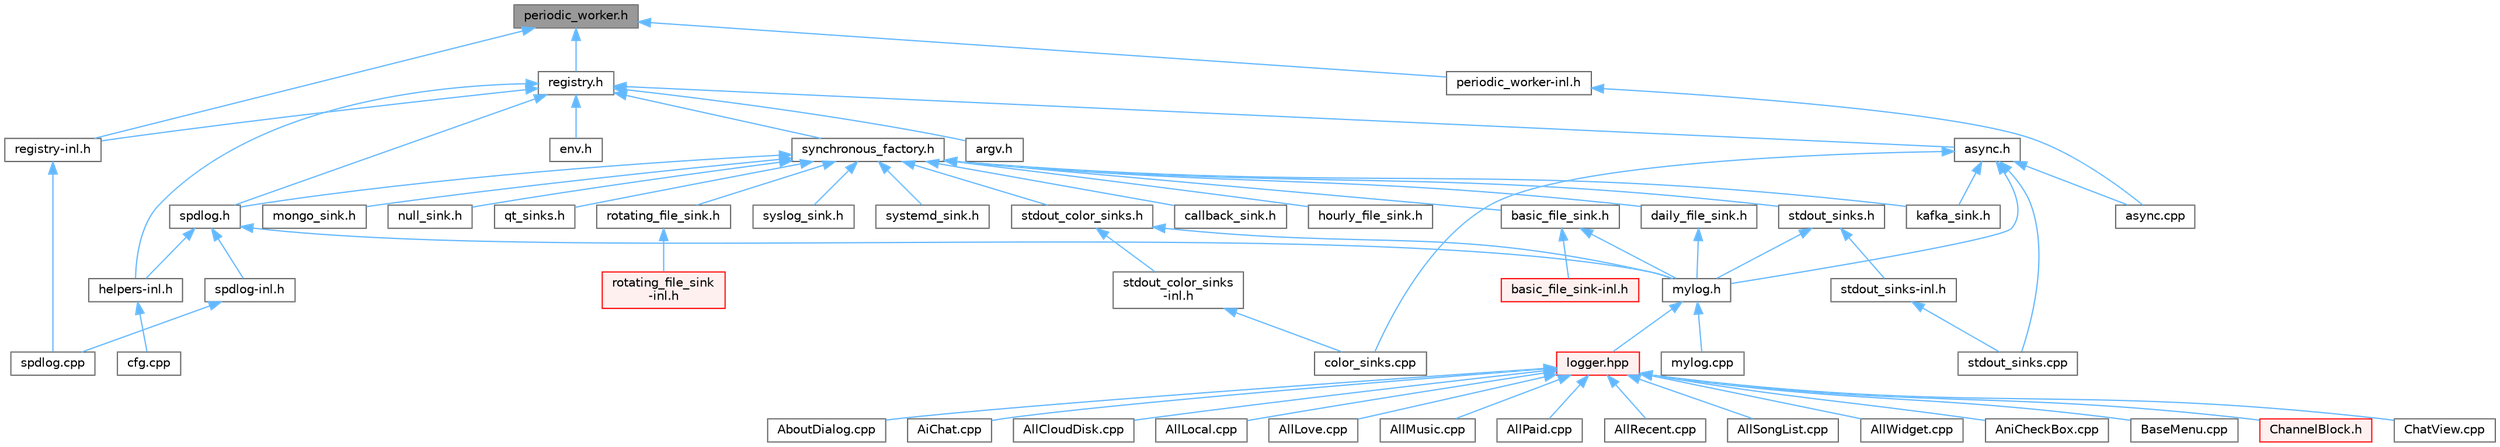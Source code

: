 digraph "periodic_worker.h"
{
 // LATEX_PDF_SIZE
  bgcolor="transparent";
  edge [fontname=Helvetica,fontsize=10,labelfontname=Helvetica,labelfontsize=10];
  node [fontname=Helvetica,fontsize=10,shape=box,height=0.2,width=0.4];
  Node1 [id="Node000001",label="periodic_worker.h",height=0.2,width=0.4,color="gray40", fillcolor="grey60", style="filled", fontcolor="black",tooltip=" "];
  Node1 -> Node2 [id="edge1_Node000001_Node000002",dir="back",color="steelblue1",style="solid",tooltip=" "];
  Node2 [id="Node000002",label="periodic_worker-inl.h",height=0.2,width=0.4,color="grey40", fillcolor="white", style="filled",URL="$periodic__worker-inl_8h.html",tooltip=" "];
  Node2 -> Node3 [id="edge2_Node000002_Node000003",dir="back",color="steelblue1",style="solid",tooltip=" "];
  Node3 [id="Node000003",label="async.cpp",height=0.2,width=0.4,color="grey40", fillcolor="white", style="filled",URL="$_my_spdlog_2spdlog_2_async_8cpp.html",tooltip=" "];
  Node1 -> Node4 [id="edge3_Node000001_Node000004",dir="back",color="steelblue1",style="solid",tooltip=" "];
  Node4 [id="Node000004",label="registry-inl.h",height=0.2,width=0.4,color="grey40", fillcolor="white", style="filled",URL="$registry-inl_8h.html",tooltip=" "];
  Node4 -> Node5 [id="edge4_Node000004_Node000005",dir="back",color="steelblue1",style="solid",tooltip=" "];
  Node5 [id="Node000005",label="spdlog.cpp",height=0.2,width=0.4,color="grey40", fillcolor="white", style="filled",URL="$spdlog_8cpp.html",tooltip=" "];
  Node1 -> Node6 [id="edge5_Node000001_Node000006",dir="back",color="steelblue1",style="solid",tooltip=" "];
  Node6 [id="Node000006",label="registry.h",height=0.2,width=0.4,color="grey40", fillcolor="white", style="filled",URL="$registry_8h.html",tooltip=" "];
  Node6 -> Node7 [id="edge6_Node000006_Node000007",dir="back",color="steelblue1",style="solid",tooltip=" "];
  Node7 [id="Node000007",label="argv.h",height=0.2,width=0.4,color="grey40", fillcolor="white", style="filled",URL="$argv_8h.html",tooltip=" "];
  Node6 -> Node8 [id="edge7_Node000006_Node000008",dir="back",color="steelblue1",style="solid",tooltip=" "];
  Node8 [id="Node000008",label="async.h",height=0.2,width=0.4,color="grey40", fillcolor="white", style="filled",URL="$_my_spdlog_2spdlog_2_async_8h.html",tooltip=" "];
  Node8 -> Node3 [id="edge8_Node000008_Node000003",dir="back",color="steelblue1",style="solid",tooltip=" "];
  Node8 -> Node9 [id="edge9_Node000008_Node000009",dir="back",color="steelblue1",style="solid",tooltip=" "];
  Node9 [id="Node000009",label="color_sinks.cpp",height=0.2,width=0.4,color="grey40", fillcolor="white", style="filled",URL="$color__sinks_8cpp.html",tooltip=" "];
  Node8 -> Node10 [id="edge10_Node000008_Node000010",dir="back",color="steelblue1",style="solid",tooltip=" "];
  Node10 [id="Node000010",label="kafka_sink.h",height=0.2,width=0.4,color="grey40", fillcolor="white", style="filled",URL="$kafka__sink_8h.html",tooltip=" "];
  Node8 -> Node11 [id="edge11_Node000008_Node000011",dir="back",color="steelblue1",style="solid",tooltip=" "];
  Node11 [id="Node000011",label="mylog.h",height=0.2,width=0.4,color="grey40", fillcolor="white", style="filled",URL="$mylog_8h.html",tooltip=" "];
  Node11 -> Node12 [id="edge12_Node000011_Node000012",dir="back",color="steelblue1",style="solid",tooltip=" "];
  Node12 [id="Node000012",label="logger.hpp",height=0.2,width=0.4,color="red", fillcolor="#FFF0F0", style="filled",URL="$logger_8hpp.html",tooltip=" "];
  Node12 -> Node13 [id="edge13_Node000012_Node000013",dir="back",color="steelblue1",style="solid",tooltip=" "];
  Node13 [id="Node000013",label="AboutDialog.cpp",height=0.2,width=0.4,color="grey40", fillcolor="white", style="filled",URL="$_about_dialog_8cpp.html",tooltip="实现 AboutDialog 类，提供关于对话框功能"];
  Node12 -> Node14 [id="edge14_Node000012_Node000014",dir="back",color="steelblue1",style="solid",tooltip=" "];
  Node14 [id="Node000014",label="AiChat.cpp",height=0.2,width=0.4,color="grey40", fillcolor="white", style="filled",URL="$_ai_chat_8cpp.html",tooltip="实现 AiChat 类，提供 AI 聊天界面功能"];
  Node12 -> Node15 [id="edge15_Node000012_Node000015",dir="back",color="steelblue1",style="solid",tooltip=" "];
  Node15 [id="Node000015",label="AllCloudDisk.cpp",height=0.2,width=0.4,color="grey40", fillcolor="white", style="filled",URL="$_all_cloud_disk_8cpp.html",tooltip="实现 AllCloudDisk 类，提供云盘音乐界面功能"];
  Node12 -> Node16 [id="edge16_Node000012_Node000016",dir="back",color="steelblue1",style="solid",tooltip=" "];
  Node16 [id="Node000016",label="AllLocal.cpp",height=0.2,width=0.4,color="grey40", fillcolor="white", style="filled",URL="$_all_local_8cpp.html",tooltip="实现 AllLocal 类，提供本地音乐界面功能"];
  Node12 -> Node17 [id="edge17_Node000012_Node000017",dir="back",color="steelblue1",style="solid",tooltip=" "];
  Node17 [id="Node000017",label="AllLove.cpp",height=0.2,width=0.4,color="grey40", fillcolor="white", style="filled",URL="$_all_love_8cpp.html",tooltip="实现 AllLove 类，提供收藏音乐界面功能"];
  Node12 -> Node18 [id="edge18_Node000012_Node000018",dir="back",color="steelblue1",style="solid",tooltip=" "];
  Node18 [id="Node000018",label="AllMusic.cpp",height=0.2,width=0.4,color="grey40", fillcolor="white", style="filled",URL="$_all_music_8cpp.html",tooltip="实现 AllMusic 类，提供音乐管理界面功能"];
  Node12 -> Node19 [id="edge19_Node000012_Node000019",dir="back",color="steelblue1",style="solid",tooltip=" "];
  Node19 [id="Node000019",label="AllPaid.cpp",height=0.2,width=0.4,color="grey40", fillcolor="white", style="filled",URL="$_all_paid_8cpp.html",tooltip="实现 AllPaid 类，提供付费音乐界面功能"];
  Node12 -> Node20 [id="edge20_Node000012_Node000020",dir="back",color="steelblue1",style="solid",tooltip=" "];
  Node20 [id="Node000020",label="AllRecent.cpp",height=0.2,width=0.4,color="grey40", fillcolor="white", style="filled",URL="$_all_recent_8cpp.html",tooltip="实现 AllRecent 类，提供最近播放音乐界面功能"];
  Node12 -> Node21 [id="edge21_Node000012_Node000021",dir="back",color="steelblue1",style="solid",tooltip=" "];
  Node21 [id="Node000021",label="AllSongList.cpp",height=0.2,width=0.4,color="grey40", fillcolor="white", style="filled",URL="$_all_song_list_8cpp.html",tooltip="实现 AllSongList 类，提供歌单界面功能"];
  Node12 -> Node22 [id="edge22_Node000012_Node000022",dir="back",color="steelblue1",style="solid",tooltip=" "];
  Node22 [id="Node000022",label="AllWidget.cpp",height=0.2,width=0.4,color="grey40", fillcolor="white", style="filled",URL="$_all_widget_8cpp.html",tooltip="实现 AllWidget 类，提供全部音乐界面功能"];
  Node12 -> Node23 [id="edge23_Node000012_Node000023",dir="back",color="steelblue1",style="solid",tooltip=" "];
  Node23 [id="Node000023",label="AniCheckBox.cpp",height=0.2,width=0.4,color="grey40", fillcolor="white", style="filled",URL="$_ani_check_box_8cpp.html",tooltip="实现 AniCheckBox 类，提供带动画的复选框基类功能"];
  Node12 -> Node24 [id="edge24_Node000012_Node000024",dir="back",color="steelblue1",style="solid",tooltip=" "];
  Node24 [id="Node000024",label="BaseMenu.cpp",height=0.2,width=0.4,color="grey40", fillcolor="white", style="filled",URL="$_base_menu_8cpp.html",tooltip="实现 BaseMenu 类，提供菜单基类功能"];
  Node12 -> Node25 [id="edge25_Node000012_Node000025",dir="back",color="steelblue1",style="solid",tooltip=" "];
  Node25 [id="Node000025",label="ChannelBlock.h",height=0.2,width=0.4,color="red", fillcolor="#FFF0F0", style="filled",URL="$_channel_block_8h.html",tooltip="定义 ChannelBlock 类，提供音乐频道块界面"];
  Node12 -> Node40 [id="edge26_Node000012_Node000040",dir="back",color="steelblue1",style="solid",tooltip=" "];
  Node40 [id="Node000040",label="ChatView.cpp",height=0.2,width=0.4,color="grey40", fillcolor="white", style="filled",URL="$_chat_view_8cpp.html",tooltip="实现 ChatView 类，提供聊天视图功能"];
  Node11 -> Node107 [id="edge27_Node000011_Node000107",dir="back",color="steelblue1",style="solid",tooltip=" "];
  Node107 [id="Node000107",label="mylog.cpp",height=0.2,width=0.4,color="grey40", fillcolor="white", style="filled",URL="$mylog_8cpp.html",tooltip=" "];
  Node8 -> Node108 [id="edge28_Node000008_Node000108",dir="back",color="steelblue1",style="solid",tooltip=" "];
  Node108 [id="Node000108",label="stdout_sinks.cpp",height=0.2,width=0.4,color="grey40", fillcolor="white", style="filled",URL="$stdout__sinks_8cpp.html",tooltip=" "];
  Node6 -> Node109 [id="edge29_Node000006_Node000109",dir="back",color="steelblue1",style="solid",tooltip=" "];
  Node109 [id="Node000109",label="env.h",height=0.2,width=0.4,color="grey40", fillcolor="white", style="filled",URL="$env_8h.html",tooltip=" "];
  Node6 -> Node110 [id="edge30_Node000006_Node000110",dir="back",color="steelblue1",style="solid",tooltip=" "];
  Node110 [id="Node000110",label="helpers-inl.h",height=0.2,width=0.4,color="grey40", fillcolor="white", style="filled",URL="$helpers-inl_8h.html",tooltip=" "];
  Node110 -> Node111 [id="edge31_Node000110_Node000111",dir="back",color="steelblue1",style="solid",tooltip=" "];
  Node111 [id="Node000111",label="cfg.cpp",height=0.2,width=0.4,color="grey40", fillcolor="white", style="filled",URL="$cfg_8cpp.html",tooltip=" "];
  Node6 -> Node4 [id="edge32_Node000006_Node000004",dir="back",color="steelblue1",style="solid",tooltip=" "];
  Node6 -> Node112 [id="edge33_Node000006_Node000112",dir="back",color="steelblue1",style="solid",tooltip=" "];
  Node112 [id="Node000112",label="spdlog.h",height=0.2,width=0.4,color="grey40", fillcolor="white", style="filled",URL="$spdlog_8h.html",tooltip=" "];
  Node112 -> Node110 [id="edge34_Node000112_Node000110",dir="back",color="steelblue1",style="solid",tooltip=" "];
  Node112 -> Node11 [id="edge35_Node000112_Node000011",dir="back",color="steelblue1",style="solid",tooltip=" "];
  Node112 -> Node113 [id="edge36_Node000112_Node000113",dir="back",color="steelblue1",style="solid",tooltip=" "];
  Node113 [id="Node000113",label="spdlog-inl.h",height=0.2,width=0.4,color="grey40", fillcolor="white", style="filled",URL="$spdlog-inl_8h.html",tooltip=" "];
  Node113 -> Node5 [id="edge37_Node000113_Node000005",dir="back",color="steelblue1",style="solid",tooltip=" "];
  Node6 -> Node114 [id="edge38_Node000006_Node000114",dir="back",color="steelblue1",style="solid",tooltip=" "];
  Node114 [id="Node000114",label="synchronous_factory.h",height=0.2,width=0.4,color="grey40", fillcolor="white", style="filled",URL="$synchronous__factory_8h.html",tooltip=" "];
  Node114 -> Node115 [id="edge39_Node000114_Node000115",dir="back",color="steelblue1",style="solid",tooltip=" "];
  Node115 [id="Node000115",label="basic_file_sink.h",height=0.2,width=0.4,color="grey40", fillcolor="white", style="filled",URL="$basic__file__sink_8h.html",tooltip=" "];
  Node115 -> Node116 [id="edge40_Node000115_Node000116",dir="back",color="steelblue1",style="solid",tooltip=" "];
  Node116 [id="Node000116",label="basic_file_sink-inl.h",height=0.2,width=0.4,color="red", fillcolor="#FFF0F0", style="filled",URL="$basic__file__sink-inl_8h.html",tooltip=" "];
  Node115 -> Node11 [id="edge41_Node000115_Node000011",dir="back",color="steelblue1",style="solid",tooltip=" "];
  Node114 -> Node118 [id="edge42_Node000114_Node000118",dir="back",color="steelblue1",style="solid",tooltip=" "];
  Node118 [id="Node000118",label="callback_sink.h",height=0.2,width=0.4,color="grey40", fillcolor="white", style="filled",URL="$callback__sink_8h.html",tooltip=" "];
  Node114 -> Node119 [id="edge43_Node000114_Node000119",dir="back",color="steelblue1",style="solid",tooltip=" "];
  Node119 [id="Node000119",label="daily_file_sink.h",height=0.2,width=0.4,color="grey40", fillcolor="white", style="filled",URL="$daily__file__sink_8h.html",tooltip=" "];
  Node119 -> Node11 [id="edge44_Node000119_Node000011",dir="back",color="steelblue1",style="solid",tooltip=" "];
  Node114 -> Node120 [id="edge45_Node000114_Node000120",dir="back",color="steelblue1",style="solid",tooltip=" "];
  Node120 [id="Node000120",label="hourly_file_sink.h",height=0.2,width=0.4,color="grey40", fillcolor="white", style="filled",URL="$hourly__file__sink_8h.html",tooltip=" "];
  Node114 -> Node10 [id="edge46_Node000114_Node000010",dir="back",color="steelblue1",style="solid",tooltip=" "];
  Node114 -> Node121 [id="edge47_Node000114_Node000121",dir="back",color="steelblue1",style="solid",tooltip=" "];
  Node121 [id="Node000121",label="mongo_sink.h",height=0.2,width=0.4,color="grey40", fillcolor="white", style="filled",URL="$mongo__sink_8h.html",tooltip=" "];
  Node114 -> Node122 [id="edge48_Node000114_Node000122",dir="back",color="steelblue1",style="solid",tooltip=" "];
  Node122 [id="Node000122",label="null_sink.h",height=0.2,width=0.4,color="grey40", fillcolor="white", style="filled",URL="$null__sink_8h.html",tooltip=" "];
  Node114 -> Node123 [id="edge49_Node000114_Node000123",dir="back",color="steelblue1",style="solid",tooltip=" "];
  Node123 [id="Node000123",label="qt_sinks.h",height=0.2,width=0.4,color="grey40", fillcolor="white", style="filled",URL="$qt__sinks_8h.html",tooltip=" "];
  Node114 -> Node124 [id="edge50_Node000114_Node000124",dir="back",color="steelblue1",style="solid",tooltip=" "];
  Node124 [id="Node000124",label="rotating_file_sink.h",height=0.2,width=0.4,color="grey40", fillcolor="white", style="filled",URL="$rotating__file__sink_8h.html",tooltip=" "];
  Node124 -> Node125 [id="edge51_Node000124_Node000125",dir="back",color="steelblue1",style="solid",tooltip=" "];
  Node125 [id="Node000125",label="rotating_file_sink\l-inl.h",height=0.2,width=0.4,color="red", fillcolor="#FFF0F0", style="filled",URL="$rotating__file__sink-inl_8h.html",tooltip=" "];
  Node114 -> Node112 [id="edge52_Node000114_Node000112",dir="back",color="steelblue1",style="solid",tooltip=" "];
  Node114 -> Node126 [id="edge53_Node000114_Node000126",dir="back",color="steelblue1",style="solid",tooltip=" "];
  Node126 [id="Node000126",label="stdout_color_sinks.h",height=0.2,width=0.4,color="grey40", fillcolor="white", style="filled",URL="$stdout__color__sinks_8h.html",tooltip=" "];
  Node126 -> Node11 [id="edge54_Node000126_Node000011",dir="back",color="steelblue1",style="solid",tooltip=" "];
  Node126 -> Node127 [id="edge55_Node000126_Node000127",dir="back",color="steelblue1",style="solid",tooltip=" "];
  Node127 [id="Node000127",label="stdout_color_sinks\l-inl.h",height=0.2,width=0.4,color="grey40", fillcolor="white", style="filled",URL="$stdout__color__sinks-inl_8h.html",tooltip=" "];
  Node127 -> Node9 [id="edge56_Node000127_Node000009",dir="back",color="steelblue1",style="solid",tooltip=" "];
  Node114 -> Node128 [id="edge57_Node000114_Node000128",dir="back",color="steelblue1",style="solid",tooltip=" "];
  Node128 [id="Node000128",label="stdout_sinks.h",height=0.2,width=0.4,color="grey40", fillcolor="white", style="filled",URL="$stdout__sinks_8h.html",tooltip=" "];
  Node128 -> Node11 [id="edge58_Node000128_Node000011",dir="back",color="steelblue1",style="solid",tooltip=" "];
  Node128 -> Node129 [id="edge59_Node000128_Node000129",dir="back",color="steelblue1",style="solid",tooltip=" "];
  Node129 [id="Node000129",label="stdout_sinks-inl.h",height=0.2,width=0.4,color="grey40", fillcolor="white", style="filled",URL="$stdout__sinks-inl_8h.html",tooltip=" "];
  Node129 -> Node108 [id="edge60_Node000129_Node000108",dir="back",color="steelblue1",style="solid",tooltip=" "];
  Node114 -> Node130 [id="edge61_Node000114_Node000130",dir="back",color="steelblue1",style="solid",tooltip=" "];
  Node130 [id="Node000130",label="syslog_sink.h",height=0.2,width=0.4,color="grey40", fillcolor="white", style="filled",URL="$syslog__sink_8h.html",tooltip=" "];
  Node114 -> Node131 [id="edge62_Node000114_Node000131",dir="back",color="steelblue1",style="solid",tooltip=" "];
  Node131 [id="Node000131",label="systemd_sink.h",height=0.2,width=0.4,color="grey40", fillcolor="white", style="filled",URL="$systemd__sink_8h.html",tooltip=" "];
}
